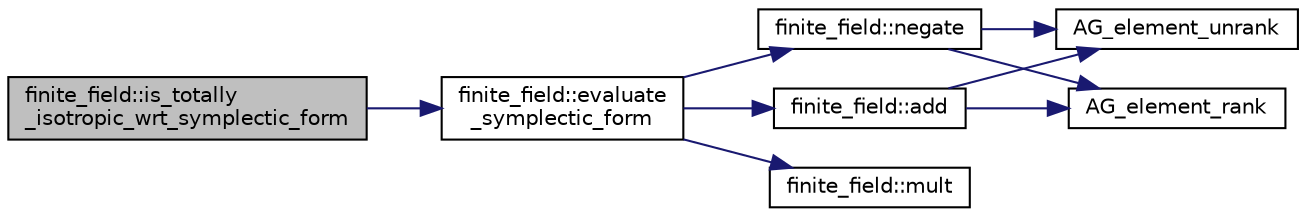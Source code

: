 digraph "finite_field::is_totally_isotropic_wrt_symplectic_form"
{
  edge [fontname="Helvetica",fontsize="10",labelfontname="Helvetica",labelfontsize="10"];
  node [fontname="Helvetica",fontsize="10",shape=record];
  rankdir="LR";
  Node7748 [label="finite_field::is_totally\l_isotropic_wrt_symplectic_form",height=0.2,width=0.4,color="black", fillcolor="grey75", style="filled", fontcolor="black"];
  Node7748 -> Node7749 [color="midnightblue",fontsize="10",style="solid",fontname="Helvetica"];
  Node7749 [label="finite_field::evaluate\l_symplectic_form",height=0.2,width=0.4,color="black", fillcolor="white", style="filled",URL="$df/d5a/classfinite__field.html#a7c9ab3dab0442ce9dbb65e955ef267ad"];
  Node7749 -> Node7750 [color="midnightblue",fontsize="10",style="solid",fontname="Helvetica"];
  Node7750 [label="finite_field::add",height=0.2,width=0.4,color="black", fillcolor="white", style="filled",URL="$df/d5a/classfinite__field.html#a8f12328a27500f3c7be0c849ebbc9d14"];
  Node7750 -> Node7751 [color="midnightblue",fontsize="10",style="solid",fontname="Helvetica"];
  Node7751 [label="AG_element_unrank",height=0.2,width=0.4,color="black", fillcolor="white", style="filled",URL="$d4/d67/geometry_8h.html#a4a33b86c87b2879b97cfa1327abe2885"];
  Node7750 -> Node7752 [color="midnightblue",fontsize="10",style="solid",fontname="Helvetica"];
  Node7752 [label="AG_element_rank",height=0.2,width=0.4,color="black", fillcolor="white", style="filled",URL="$d4/d67/geometry_8h.html#ab2ac908d07dd8038fd996e26bdc75c17"];
  Node7749 -> Node7753 [color="midnightblue",fontsize="10",style="solid",fontname="Helvetica"];
  Node7753 [label="finite_field::mult",height=0.2,width=0.4,color="black", fillcolor="white", style="filled",URL="$df/d5a/classfinite__field.html#a24fb5917aa6d4d656fd855b7f44a13b0"];
  Node7749 -> Node7754 [color="midnightblue",fontsize="10",style="solid",fontname="Helvetica"];
  Node7754 [label="finite_field::negate",height=0.2,width=0.4,color="black", fillcolor="white", style="filled",URL="$df/d5a/classfinite__field.html#aa9d798298f25d4a9262b5bc5f1733e31"];
  Node7754 -> Node7751 [color="midnightblue",fontsize="10",style="solid",fontname="Helvetica"];
  Node7754 -> Node7752 [color="midnightblue",fontsize="10",style="solid",fontname="Helvetica"];
}
